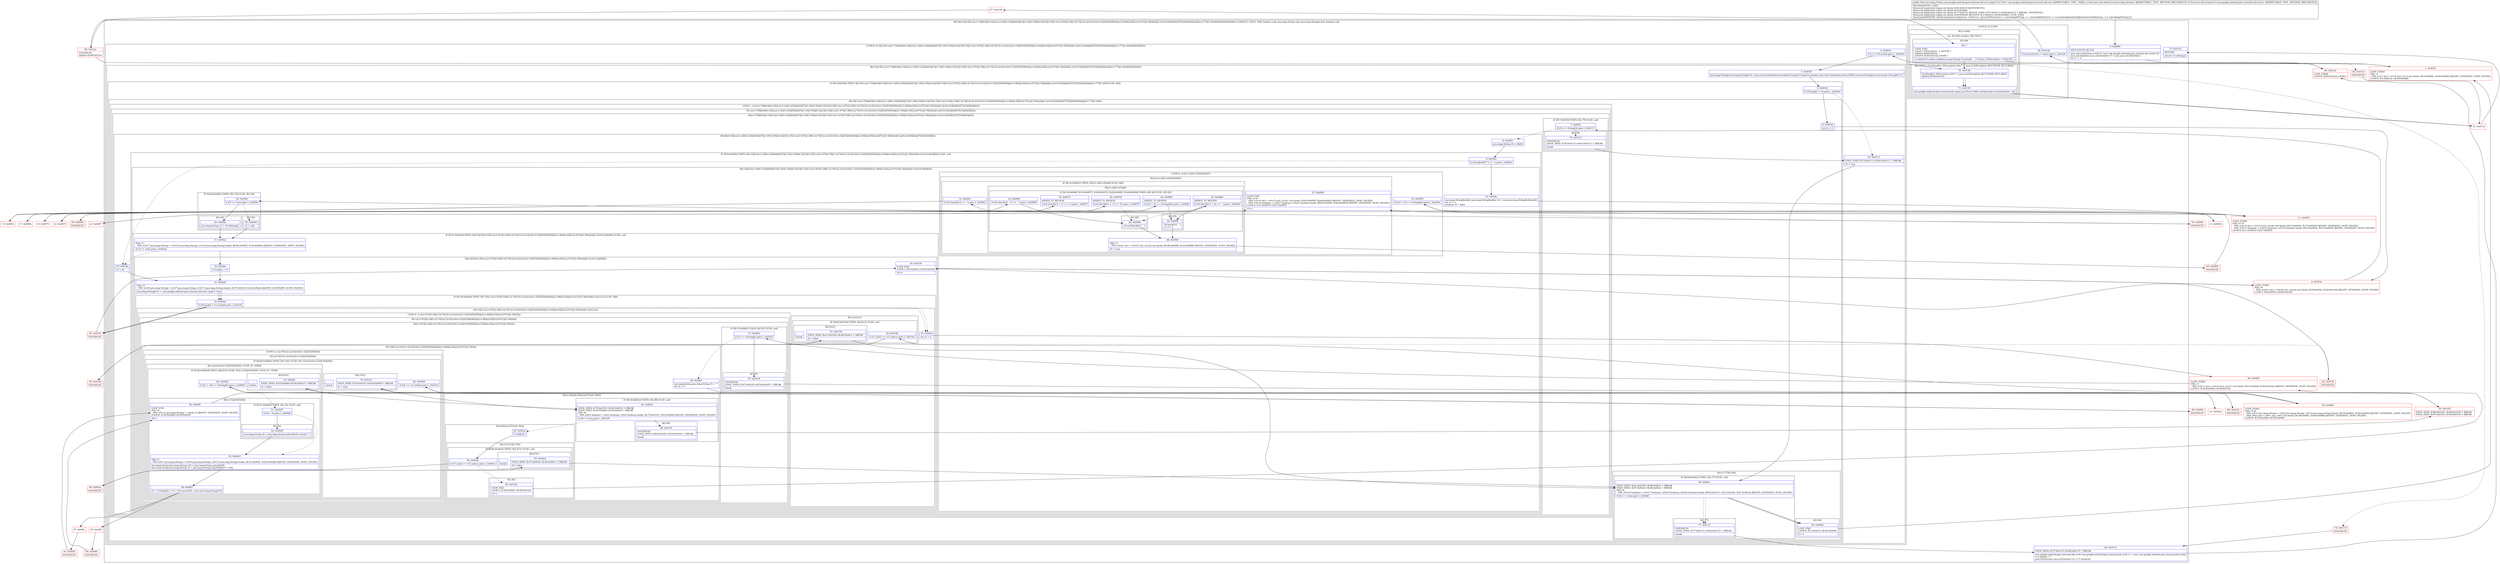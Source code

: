 digraph "CFG forcom.google.android.gms.internal.ads.zzvi.zza(Ljava\/util\/ArrayList;Ljava\/util\/ArrayList;)Ljava\/lang\/String;" {
subgraph cluster_Region_792142111 {
label = "R(5:0|(4:3|(3:5|(1:(2:(1:79)|(6:8|(4:10|(2:(2:(1:28)(1:25)|26)(0)|27)|(1:30)(1:50)|(4:32|33|(3:35|(1:(2:(1:87)|(3:38|(1:(2:74|1)(1:(2:43|1)(4:(1:52)|53|54|56)))|(2:(1:86)|(2:45|(2:(2:47|1)|(1:58)))))))|(1:(2:61|1)))(0)|62))|75|33|(0)(0)|62)))|(2:(1:77)|(1:49)))(0)|63|(0)(0))|64|(1:(1:69))|73) | DECL_VAR: boolean null, java.lang.String null, java.lang.String[] null, boolean null\l";
node [shape=record,color=blue];
Node_0 [shape=record,label="{0\:\ 0x0000|MTH_ENTER_BLOCK\l|java.util.Collections.sort(r15, new com.google.android.gms.internal.ads.zzvj(r13))\ljava.util.HashSet java.util.HashSet r7 = new java.util.HashSet()\lint r1 = 0\l}"];
subgraph cluster_LoopRegion_1488384097 {
label = "LOOP:0: (4:3|(3:5|(1:(2:(1:79)|(6:8|(4:10|(2:(2:(1:28)(1:25)|26)(0)|27)|(1:30)(1:50)|(4:32|33|(3:35|(1:(2:(1:87)|(3:38|(1:(2:74|1)(1:(2:43|1)(4:(1:52)|53|54|56)))|(2:(1:86)|(2:45|(2:(2:47|1)|(1:58)))))))|(1:(2:61|1)))(0)|62))|75|33|(0)(0)|62)))|(2:(1:77)|(1:49)))(0)|63|(0)(0))";
node [shape=record,color=blue];
Node_2 [shape=record,label="{2\:\ 0x0016|if (r1 \< r15.size()) goto L_0x0018\l}"];
subgraph cluster_Region_1680919052 {
label = "R(4:3|(3:5|(1:(2:(1:79)|(6:8|(4:10|(2:(2:(1:28)(1:25)|26)(0)|27)|(1:30)(1:50)|(4:32|33|(3:35|(1:(2:(1:87)|(3:38|(1:(2:74|1)(1:(2:43|1)(4:(1:52)|53|54|56)))|(2:(1:86)|(2:45|(2:(2:47|1)|(1:58)))))))|(1:(2:61|1)))(0)|62))|75|33|(0)(0)|62)))|(2:(1:77)|(1:49)))(0)|63|(0)(0))";
node [shape=record,color=blue];
Node_3 [shape=record,label="{3\:\ 0x0018|java.lang.String[] java.lang.String[] r8 = java.text.Normalizer.normalize(r14.get(r15.get(r1).zzne()), java.text.Normalizer.Form.NFKC).toLowerCase(java.util.Locale.US).split(\"n\")\l}"];
subgraph cluster_IfRegion_1376648875 {
label = "IF [B:4:0x003b] THEN: R(3:5|(1:(2:(1:79)|(6:8|(4:10|(2:(2:(1:28)(1:25)|26)(0)|27)|(1:30)(1:50)|(4:32|33|(3:35|(1:(2:(1:87)|(3:38|(1:(2:74|1)(1:(2:43|1)(4:(1:52)|53|54|56)))|(2:(1:86)|(2:45|(2:(2:47|1)|(1:58)))))))|(1:(2:61|1)))(0)|62))|75|33|(0)(0)|62)))|(2:(1:77)|(1:49))) ELSE: R(0)";
node [shape=record,color=blue];
Node_4 [shape=record,label="{4\:\ 0x003b|if (r8.length != 0) goto L_0x003d\l}"];
subgraph cluster_Region_104161796 {
label = "R(3:5|(1:(2:(1:79)|(6:8|(4:10|(2:(2:(1:28)(1:25)|26)(0)|27)|(1:30)(1:50)|(4:32|33|(3:35|(1:(2:(1:87)|(3:38|(1:(2:74|1)(1:(2:43|1)(4:(1:52)|53|54|56)))|(2:(1:86)|(2:45|(2:(2:47|1)|(1:58)))))))|(1:(2:61|1)))(0)|62))|75|33|(0)(0)|62)))|(2:(1:77)|(1:49)))";
node [shape=record,color=blue];
Node_5 [shape=record,label="{5\:\ 0x003d|int r0 = 0\l}"];
subgraph cluster_LoopRegion_1887266315 {
label = "LOOP:1: (1:(2:(1:79)|(6:8|(4:10|(2:(2:(1:28)(1:25)|26)(0)|27)|(1:30)(1:50)|(4:32|33|(3:35|(1:(2:(1:87)|(3:38|(1:(2:74|1)(1:(2:43|1)(4:(1:52)|53|54|56)))|(2:(1:86)|(2:45|(2:(2:47|1)|(1:58)))))))|(1:(2:61|1)))(0)|62))|75|33|(0)(0)|62)))";
node [shape=record,color=blue];
subgraph cluster_Region_1684324562 {
label = "R(1:(2:(1:79)|(6:8|(4:10|(2:(2:(1:28)(1:25)|26)(0)|27)|(1:30)(1:50)|(4:32|33|(3:35|(1:(2:(1:87)|(3:38|(1:(2:74|1)(1:(2:43|1)(4:(1:52)|53|54|56)))|(2:(1:86)|(2:45|(2:(2:47|1)|(1:58)))))))|(1:(2:61|1)))(0)|62))|75|33|(0)(0)|62)))";
node [shape=record,color=blue];
subgraph cluster_Region_1571507700 {
label = "R(2:(1:79)|(6:8|(4:10|(2:(2:(1:28)(1:25)|26)(0)|27)|(1:30)(1:50)|(4:32|33|(3:35|(1:(2:(1:87)|(3:38|(1:(2:74|1)(1:(2:43|1)(4:(1:52)|53|54|56)))|(2:(1:86)|(2:45|(2:(2:47|1)|(1:58)))))))|(1:(2:61|1)))(0)|62))|75|33|(0)(0)|62))";
node [shape=record,color=blue];
subgraph cluster_IfRegion_814689868 {
label = "IF [B:7:0x003f] THEN: R(1:79) ELSE: null";
node [shape=record,color=blue];
Node_7 [shape=record,label="{7\:\ 0x003f|if (r0 \>= r8.length) goto L_0x0113\l}"];
subgraph cluster_Region_694508683 {
label = "R(1:79)";
node [shape=record,color=blue];
Node_79 [shape=record,label="{79\:\ 0x0113|SYNTHETIC\lEDGE_INSN: B:79:0x0113\-\>B:63:0x0113 ?: BREAK  \l|break\l}"];
}
}
subgraph cluster_Region_1991446793 {
label = "R(6:8|(4:10|(2:(2:(1:28)(1:25)|26)(0)|27)|(1:30)(1:50)|(4:32|33|(3:35|(1:(2:(1:87)|(3:38|(1:(2:74|1)(1:(2:43|1)(4:(1:52)|53|54|56)))|(2:(1:86)|(2:45|(2:(2:47|1)|(1:58)))))))|(1:(2:61|1)))(0)|62))|75|33|(0)(0)|62)";
node [shape=record,color=blue];
Node_8 [shape=record,label="{8\:\ 0x0041|java.lang.String r6 = r8[r0]\l}"];
subgraph cluster_IfRegion_1052216509 {
label = "IF [B:9:0x004a] THEN: R(4:10|(2:(2:(1:28)(1:25)|26)(0)|27)|(1:30)(1:50)|(4:32|33|(3:35|(1:(2:(1:87)|(3:38|(1:(2:74|1)(1:(2:43|1)(4:(1:52)|53|54|56)))|(2:(1:86)|(2:45|(2:(2:47|1)|(1:58)))))))|(1:(2:61|1)))(0)|62)) ELSE: null";
node [shape=record,color=blue];
Node_9 [shape=record,label="{9\:\ 0x004a|if (r6.indexOf(\"'\") != \-1) goto L_0x004c\l}"];
subgraph cluster_Region_2142287349 {
label = "R(4:10|(2:(2:(1:28)(1:25)|26)(0)|27)|(1:30)(1:50)|(4:32|33|(3:35|(1:(2:(1:87)|(3:38|(1:(2:74|1)(1:(2:43|1)(4:(1:52)|53|54|56)))|(2:(1:86)|(2:45|(2:(2:47|1)|(1:58)))))))|(1:(2:61|1)))(0)|62))";
node [shape=record,color=blue];
Node_10 [shape=record,label="{10\:\ 0x004c|java.lang.StringBuilder java.lang.StringBuilder r9 = new java.lang.StringBuilder(r6)\lint r3 = 1\lboolean r5 = false\l}"];
subgraph cluster_LoopRegion_536458540 {
label = "LOOP:2: (2:(2:(1:28)(1:25)|26)(0)|27)";
node [shape=record,color=blue];
Node_12 [shape=record,label="{12\:\ 0x0059|if ((r3 + 2) \<= r9.length()) goto L_0x005b\l}"];
subgraph cluster_Region_1428163659 {
label = "R(2:(2:(1:28)(1:25)|26)(0)|27)";
node [shape=record,color=blue];
subgraph cluster_IfRegion_1851020476 {
label = "IF [B:14:0x0061] THEN: R(2:(1:28)(1:25)|26) ELSE: R(0)";
node [shape=record,color=blue];
Node_14 [shape=record,label="{14\:\ 0x0061|if (r9.charAt(r3) == ''') goto L_0x0063\l}"];
subgraph cluster_Region_1602595164 {
label = "R(2:(1:28)(1:25)|26)";
node [shape=record,color=blue];
subgraph cluster_IfRegion_1584044211 {
label = "IF [B:16:0x0069, B:18:0x0073, B:20:0x007d, B:22:0x0085, B:24:0x008d] THEN: R(1:28) ELSE: R(1:25)";
node [shape=record,color=blue];
Node_16 [shape=record,label="{16\:\ 0x0069|if (r9.charAt(r3 \- 1) == ' ') goto L_0x0098\l}"];
Node_18 [shape=record,label="{18\:\ 0x0073|ADDED_TO_REGION\l|if (r9.charAt(r3 + 1) == 's') goto L_0x007f\l}"];
Node_20 [shape=record,label="{20\:\ 0x007d|ADDED_TO_REGION\l|if (r9.charAt(r3 + 1) == 'S') goto L_0x007f\l}"];
Node_22 [shape=record,label="{22\:\ 0x0085|ADDED_TO_REGION\l|if ((r3 + 2) == r9.length()) goto L_0x008f\l}"];
Node_24 [shape=record,label="{24\:\ 0x008d|ADDED_TO_REGION\l|if (r9.charAt(r3 + 2) == ' ') goto L_0x008f\l}"];
subgraph cluster_Region_1268766442 {
label = "R(1:28)";
node [shape=record,color=blue];
Node_28 [shape=record,label="{28\:\ 0x0098|r9.setCharAt(r3, ' ')\l}"];
}
subgraph cluster_Region_421354080 {
label = "R(1:25)";
node [shape=record,color=blue];
Node_25 [shape=record,label="{25\:\ 0x008f|r9.insert(r3, ' ')\lr3 += 2\l}"];
}
}
Node_26 [shape=record,label="{26\:\ 0x0094|PHI: r3 \l  PHI: (r3v21 int) = (r3v15 int), (r3v22 int) binds: [B:28:0x0098, B:25:0x008f] A[DONT_GENERATE, DONT_INLINE]\l|r5 = true\l}"];
}
subgraph cluster_Region_842218130 {
label = "R(0)";
node [shape=record,color=blue];
}
}
Node_27 [shape=record,label="{27\:\ 0x0095|LOOP_END\lPHI: r3 r5 \l  PHI: (r3v19 int) = (r3v15 int), (r3v21 int) binds: [B:85:0x0095, B:84:0x0095] A[DONT_GENERATE, DONT_INLINE]\l  PHI: (r5v18 boolean) = (r5v17 boolean), (r5v21 boolean) binds: [B:85:0x0095, B:84:0x0095] A[DONT_GENERATE, DONT_INLINE]\lLOOP:2: B:11:0x0053\-\>B:27:0x0095\l|r3++\l}"];
}
}
subgraph cluster_IfRegion_1779961024 {
label = "IF [B:29:0x009c] THEN: R(1:30) ELSE: R(1:50)";
node [shape=record,color=blue];
Node_29 [shape=record,label="{29\:\ 0x009c|if (r5 == true) goto L_0x009e\l}"];
subgraph cluster_Region_976499456 {
label = "R(1:30)";
node [shape=record,color=blue];
Node_30 [shape=record,label="{30\:\ 0x009e|java.lang.String r3 = r9.toString()\l}"];
}
subgraph cluster_Region_1379454277 {
label = "R(1:50)";
node [shape=record,color=blue];
Node_50 [shape=record,label="{50\:\ 0x00d5|r3 = null\l}"];
}
}
subgraph cluster_IfRegion_1888689750 {
label = "IF [B:31:0x00a2] THEN: R(4:32|33|(3:35|(1:(2:(1:87)|(3:38|(1:(2:74|1)(1:(2:43|1)(4:(1:52)|53|54|56)))|(2:(1:86)|(2:45|(2:(2:47|1)|(1:58)))))))|(1:(2:61|1)))(0)|62) ELSE: null";
node [shape=record,color=blue];
Node_31 [shape=record,label="{31\:\ 0x00a2|PHI: r3 \l  PHI: (r3v17 java.lang.String) = (r3v16 java.lang.String), (r3v18 java.lang.String) binds: [B:50:0x00d5, B:30:0x009e] A[DONT_GENERATE, DONT_INLINE]\l|if (r3 != null) goto L_0x00a4\l}"];
subgraph cluster_Region_1751122066 {
label = "R(4:32|33|(3:35|(1:(2:(1:87)|(3:38|(1:(2:74|1)(1:(2:43|1)(4:(1:52)|53|54|56)))|(2:(1:86)|(2:45|(2:(2:47|1)|(1:58)))))))|(1:(2:61|1)))(0)|62)";
node [shape=record,color=blue];
Node_32 [shape=record,label="{32\:\ 0x00a4|r13.zzbwi = r3\l}"];
Node_33 [shape=record,label="{33\:\ 0x00a6|PHI: r3 \l  PHI: (r3v8 java.lang.String) = (r3v7 java.lang.String), (r3v17 java.lang.String) binds: [B:75:0x0146, B:32:0x00a4] A[DONT_GENERATE, DONT_INLINE]\l|java.lang.String[] r9 = com.google.android.gms.internal.ads.zzvc.zzg(r3, true)\l}"];
subgraph cluster_IfRegion_954499743 {
label = "IF [B:34:0x00ad] THEN: R(3:35|(1:(2:(1:87)|(3:38|(1:(2:74|1)(1:(2:43|1)(4:(1:52)|53|54|56)))|(2:(1:86)|(2:45|(2:(2:47|1)|(1:58)))))))|(1:(2:61|1))) ELSE: R(0)";
node [shape=record,color=blue];
Node_34 [shape=record,label="{34\:\ 0x00ad|if (r9.length \< r13.zzbwl) goto L_0x010f\l}"];
subgraph cluster_Region_526930348 {
label = "R(3:35|(1:(2:(1:87)|(3:38|(1:(2:74|1)(1:(2:43|1)(4:(1:52)|53|54|56)))|(2:(1:86)|(2:45|(2:(2:47|1)|(1:58)))))))|(1:(2:61|1)))";
node [shape=record,color=blue];
Node_35 [shape=record,label="{35\:\ 0x00af|int r3 = 0\l}"];
subgraph cluster_LoopRegion_2010134877 {
label = "LOOP:3: (1:(2:(1:87)|(3:38|(1:(2:74|1)(1:(2:43|1)(4:(1:52)|53|54|56)))|(2:(1:86)|(2:45|(2:(2:47|1)|(1:58)))))))";
node [shape=record,color=blue];
subgraph cluster_Region_1959961128 {
label = "R(1:(2:(1:87)|(3:38|(1:(2:74|1)(1:(2:43|1)(4:(1:52)|53|54|56)))|(2:(1:86)|(2:45|(2:(2:47|1)|(1:58)))))))";
node [shape=record,color=blue];
subgraph cluster_Region_1595859338 {
label = "R(2:(1:87)|(3:38|(1:(2:74|1)(1:(2:43|1)(4:(1:52)|53|54|56)))|(2:(1:86)|(2:45|(2:(2:47|1)|(1:58))))))";
node [shape=record,color=blue];
subgraph cluster_IfRegion_1115785067 {
label = "IF [B:37:0x00b1] THEN: R(1:87) ELSE: null";
node [shape=record,color=blue];
Node_37 [shape=record,label="{37\:\ 0x00b1|if (r3 \>= r9.length) goto L_0x0105\l}"];
subgraph cluster_Region_932652433 {
label = "R(1:87)";
node [shape=record,color=blue];
Node_87 [shape=record,label="{87\:\ 0x0105|SYNTHETIC\lEDGE_INSN: B:87:0x0105\-\>B:59:0x0105 ?: BREAK  \l|break\l}"];
}
}
subgraph cluster_Region_945228263 {
label = "R(3:38|(1:(2:74|1)(1:(2:43|1)(4:(1:52)|53|54|56)))|(2:(1:86)|(2:45|(2:(2:47|1)|(1:58)))))";
node [shape=record,color=blue];
Node_38 [shape=record,label="{38\:\ 0x00b3|java.lang.String java.lang.String r5 = \"\"\lint r6 = 0\l}"];
subgraph cluster_LoopRegion_1107032303 {
label = "LOOP:4: (1:(2:74|1)(1:(2:43|1)(4:(1:52)|53|54|56)))";
node [shape=record,color=blue];
subgraph cluster_Region_551141658 {
label = "R(1:(2:74|1)(1:(2:43|1)(4:(1:52)|53|54|56)))";
node [shape=record,color=blue];
subgraph cluster_IfRegion_1429389356 {
label = "IF [B:40:0x00b8] THEN: R(2:74|1) ELSE: R(1:(2:43|1)(4:(1:52)|53|54|56))";
node [shape=record,color=blue];
Node_40 [shape=record,label="{40\:\ 0x00b8|if (r6 \>= r13.zzbwl) goto L_0x0143\l}"];
subgraph cluster_Region_83271434 {
label = "R(2:74|1)";
node [shape=record,color=blue];
Node_74 [shape=record,label="{74\:\ 0x0143|EDGE_INSN: B:74:0x0143\-\>B:44:0x00c0 ?: BREAK  \l|r6 = true\l}"];
Node_InsnContainer_140731962 [shape=record,label="{|break\l}"];
}
subgraph cluster_Region_114712842 {
label = "R(1:(2:43|1)(4:(1:52)|53|54|56)) | ELSE_IF_CHAIN\l";
node [shape=record,color=blue];
subgraph cluster_IfRegion_1447508123 {
label = "IF [B:42:0x00bd] THEN: R(2:43|1) ELSE: R(4:(1:52)|53|54|56) | ELSE_IF_CHAIN\l";
node [shape=record,color=blue];
Node_42 [shape=record,label="{42\:\ 0x00bd|if ((r3 + r6) \>= r9.length) goto L_0x00bf\l}"];
subgraph cluster_Region_1552493873 {
label = "R(2:43|1)";
node [shape=record,color=blue];
Node_43 [shape=record,label="{43\:\ 0x00bf|EDGE_INSN: B:43:0x00bf\-\>B:44:0x00c0 ?: BREAK  \l|r6 = false\l}"];
Node_InsnContainer_418696639 [shape=record,label="{|break\l}"];
}
subgraph cluster_Region_1299234144 {
label = "R(4:(1:52)|53|54|56)";
node [shape=record,color=blue];
subgraph cluster_IfRegion_74364497 {
label = "IF [B:51:0x00d7] THEN: R(1:52) ELSE: null";
node [shape=record,color=blue];
Node_51 [shape=record,label="{51\:\ 0x00d7|if (r6 \> 0) goto L_0x00d9\l}"];
subgraph cluster_Region_143263136 {
label = "R(1:52)";
node [shape=record,color=blue];
Node_52 [shape=record,label="{52\:\ 0x00d9|java.lang.String r5 = java.lang.String.valueOf(r5).concat(\" \")\l}"];
}
}
Node_53 [shape=record,label="{53\:\ 0x00e3|PHI: r5 \l  PHI: (r5v7 java.lang.String) = (r5v5 java.lang.String), (r5v15 java.lang.String) binds: [B:51:0x00d7, B:52:0x00d9] A[DONT_GENERATE, DONT_INLINE]\l|java.lang.String java.lang.String r10 = java.lang.String.valueOf(r5)\ljava.lang.String java.lang.String r5 = java.lang.String.valueOf(r9[r3 + r6])\l}"];
Node_54 [shape=record,label="{54\:\ 0x00f3|r5 = r5.length() != 0 ? r10.concat(r5) : new java.lang.String(r10)\l}"];
Node_56 [shape=record,label="{56\:\ 0x00f9|LOOP_END\lPHI: r5 \l  PHI: (r5v12 java.lang.String) =  binds: [] A[DONT_GENERATE, DONT_INLINE]\lLOOP:4: B:39:0x00b6\-\>B:56:0x00f9\l|r6++\l}"];
}
}
}
}
}
}
subgraph cluster_Region_1993023146 {
label = "R(2:(1:86)|(2:45|(2:(2:47|1)|(1:58))))";
node [shape=record,color=blue];
subgraph cluster_IfRegion_1695216895 {
label = "IF [B:44:0x00c0] THEN: R(1:86) ELSE: null";
node [shape=record,color=blue];
Node_44 [shape=record,label="{44\:\ 0x00c0|EDGE_INSN: B:74:0x0143\-\>B:44:0x00c0 ?: BREAK  \lEDGE_INSN: B:43:0x00bf\-\>B:44:0x00c0 ?: BREAK  \lPHI: r6 \l  PHI: (r6v4 boolean) = (r6v3 boolean), (r6v6 boolean) binds: [B:74:0x0143, B:43:0x00bf] A[DONT_GENERATE, DONT_INLINE]\l|if (r6 != true) goto L_0x0105\l}"];
subgraph cluster_Region_1356924773 {
label = "R(1:86)";
node [shape=record,color=blue];
Node_86 [shape=record,label="{86\:\ 0x0105|SYNTHETIC\lEDGE_INSN: B:86:0x0105\-\>B:59:0x0105 ?: BREAK  \l|break\l}"];
}
}
subgraph cluster_Region_1973635253 {
label = "R(2:45|(2:(2:47|1)|(1:58)))";
node [shape=record,color=blue];
Node_45 [shape=record,label="{45\:\ 0x00c2|r7.add(r5)\l}"];
subgraph cluster_Region_1850126835 {
label = "R(2:(2:47|1)|(1:58))";
node [shape=record,color=blue];
subgraph cluster_IfRegion_887167840 {
label = "IF [B:46:0x00cb] THEN: R(2:47|1) ELSE: null";
node [shape=record,color=blue];
Node_46 [shape=record,label="{46\:\ 0x00cb|if (r7.size() \>= r13.zzbvy) goto L_0x00cd\l}"];
subgraph cluster_Region_1333909750 {
label = "R(2:47|1)";
node [shape=record,color=blue];
Node_47 [shape=record,label="{47\:\ 0x00cd|EDGE_INSN: B:47:0x00cd\-\>B:48:0x00ce ?: BREAK  \l|r0 = false\l}"];
Node_InsnContainer_1079434463 [shape=record,label="{|break\l}"];
}
}
subgraph cluster_Region_1879322938 {
label = "R(1:58)";
node [shape=record,color=blue];
Node_58 [shape=record,label="{58\:\ 0x0102|LOOP_END\lLOOP:3: B:36:0x00b0\-\>B:58:0x0102\l|r3++\l}"];
}
}
}
}
}
}
}
}
subgraph cluster_Region_1917412646 {
label = "R(1:(2:61|1))";
node [shape=record,color=blue];
subgraph cluster_IfRegion_563479079 {
label = "IF [B:60:0x010b] THEN: R(2:61|1) ELSE: null";
node [shape=record,color=blue];
Node_60 [shape=record,label="{60\:\ 0x010b|if (r7.size() \>= r13.zzbvy) goto L_0x010d\l}"];
subgraph cluster_Region_1925486755 {
label = "R(2:61|1)";
node [shape=record,color=blue];
Node_61 [shape=record,label="{61\:\ 0x010d|EDGE_INSN: B:61:0x010d\-\>B:48:0x00ce ?: BREAK  \l|r0 = false\l}"];
Node_InsnContainer_709598757 [shape=record,label="{|break\l}"];
}
}
}
}
subgraph cluster_Region_1901685686 {
label = "R(0)";
node [shape=record,color=blue];
}
}
Node_62 [shape=record,label="{62\:\ 0x010f|LOOP_END\lLOOP:1: B:6:0x003e\-\>B:62:0x010f\l|r0++\l}"];
}
}
}
}
Node_75 [shape=record,label="{75\:\ 0x0146|r3 = r6\l}"];
Node_33 [shape=record,label="{33\:\ 0x00a6|PHI: r3 \l  PHI: (r3v8 java.lang.String) = (r3v7 java.lang.String), (r3v17 java.lang.String) binds: [B:75:0x0146, B:32:0x00a4] A[DONT_GENERATE, DONT_INLINE]\l|java.lang.String[] r9 = com.google.android.gms.internal.ads.zzvc.zzg(r3, true)\l}"];
subgraph cluster_IfRegion_1369194027 {
label = "IF [B:34:0x00ad] THEN: R(0) ELSE: R(0)";
node [shape=record,color=blue];
Node_34 [shape=record,label="{34\:\ 0x00ad|if (r9.length \< r13.zzbwl) goto L_0x010f\l}"];
subgraph cluster_Region_127922534 {
label = "R(0)";
node [shape=record,color=blue];
}
subgraph cluster_Region_1053213926 {
label = "R(0)";
node [shape=record,color=blue];
}
}
Node_62 [shape=record,label="{62\:\ 0x010f|LOOP_END\lLOOP:1: B:6:0x003e\-\>B:62:0x010f\l|r0++\l}"];
}
}
}
}
subgraph cluster_Region_1217056685 {
label = "R(2:(1:77)|(1:49))";
node [shape=record,color=blue];
subgraph cluster_IfRegion_1916013009 {
label = "IF [B:48:0x00ce] THEN: R(1:77) ELSE: null";
node [shape=record,color=blue];
Node_48 [shape=record,label="{48\:\ 0x00ce|EDGE_INSN: B:61:0x010d\-\>B:48:0x00ce ?: BREAK  \lEDGE_INSN: B:47:0x00cd\-\>B:48:0x00ce ?: BREAK  \lPHI: r0 \l  PHI: (r0v18 boolean) = (r0v17 boolean), (r0v23 boolean), (r0v24 boolean) binds: [B:63:0x0113, B:61:0x010d, B:47:0x00cd] A[DONT_GENERATE, DONT_INLINE]\l|if (r0 == true) goto L_0x00d0\l}"];
subgraph cluster_Region_181981744 {
label = "R(1:77)";
node [shape=record,color=blue];
Node_77 [shape=record,label="{77\:\ 0x0115|SYNTHETIC\lEDGE_INSN: B:77:0x0115\-\>B:64:0x0115 ?: BREAK  \l|break\l}"];
}
}
subgraph cluster_Region_926933203 {
label = "R(1:49)";
node [shape=record,color=blue];
Node_49 [shape=record,label="{49\:\ 0x00d0|LOOP_END\lLOOP:0: B:1:0x0012\-\>B:49:0x00d0\l|r1++\l}"];
}
}
}
subgraph cluster_Region_36820601 {
label = "R(0)";
node [shape=record,color=blue];
}
}
Node_63 [shape=record,label="{63\:\ 0x0113|EDGE_INSN: B:79:0x0113\-\>B:63:0x0113 ?: BREAK  \l|r0 = true\l}"];
subgraph cluster_IfRegion_475567669 {
label = "IF [B:48:0x00ce] THEN: R(0) ELSE: R(0)";
node [shape=record,color=blue];
Node_48 [shape=record,label="{48\:\ 0x00ce|EDGE_INSN: B:61:0x010d\-\>B:48:0x00ce ?: BREAK  \lEDGE_INSN: B:47:0x00cd\-\>B:48:0x00ce ?: BREAK  \lPHI: r0 \l  PHI: (r0v18 boolean) = (r0v17 boolean), (r0v23 boolean), (r0v24 boolean) binds: [B:63:0x0113, B:61:0x010d, B:47:0x00cd] A[DONT_GENERATE, DONT_INLINE]\l|if (r0 == true) goto L_0x00d0\l}"];
subgraph cluster_Region_1324379886 {
label = "R(0)";
node [shape=record,color=blue];
}
subgraph cluster_Region_49638482 {
label = "R(0)";
node [shape=record,color=blue];
}
}
}
}
Node_64 [shape=record,label="{64\:\ 0x0115|EDGE_INSN: B:77:0x0115\-\>B:64:0x0115 ?: BREAK  \l|com.google.android.gms.internal.ads.zzvb com.google.android.gms.internal.ads.zzvb r1 = new com.google.android.gms.internal.ads.zzvb()\lr13.zzbwh = \"\"\ljava.util.Iterator java.util.Iterator r2 = r7.iterator()\l}"];
subgraph cluster_LoopRegion_1029121176 {
label = "LOOP:5: (1:(1:69))";
node [shape=record,color=blue];
Node_66 [shape=record,label="{66\:\ 0x0126|if (r2.hasNext() != false) goto L_0x0128\l}"];
subgraph cluster_Region_242999403 {
label = "R(1:(1:69))";
node [shape=record,color=blue];
subgraph cluster_TryCatchRegion_1447700143 {
label = "Try: R(1:69) catches: R(2:70|71)";
node [shape=record,color=blue];
subgraph cluster_Region_1965456279 {
label = "R(1:69)";
node [shape=record,color=blue];
Node_69 [shape=record,label="{69\:\ ?|LOOP_END\lCatch:\{ IOException \-\> 0x0138 \}\lSplitter:B:68:0x012e\lLOOP:5: B:65:0x0122\-\>B:69:?\l|r1.write(r13.zzbwa.zzbl((java.lang.String) r2.next()))     \/\/ Catch:\{ IOException \-\> 0x0138 \}\l}"];
}
subgraph cluster_Region_461419926 {
label = "R(2:70|71) | ExcHandler: IOException (r0v7 'e' java.io.IOException A[CUSTOM_DECLARE])\l";
node [shape=record,color=blue];
Node_70 [shape=record,label="{70\:\ 0x0138|ExcHandler: IOException (r0v7 'e' java.io.IOException A[CUSTOM_DECLARE])\lSplitter:B:68:0x012e\l}"];
Node_71 [shape=record,label="{71\:\ 0x0139|com.google.android.gms.internal.ads.zzaxa.zzc(\"Error while writing hash to byteStream\", r0)\l}"];
}
}
}
}
Node_73 [shape=record,label="{73\:\ 0x0142|RETURN\l|return r1.toString()\l}"];
}
subgraph cluster_Region_461419926 {
label = "R(2:70|71) | ExcHandler: IOException (r0v7 'e' java.io.IOException A[CUSTOM_DECLARE])\l";
node [shape=record,color=blue];
Node_70 [shape=record,label="{70\:\ 0x0138|ExcHandler: IOException (r0v7 'e' java.io.IOException A[CUSTOM_DECLARE])\lSplitter:B:68:0x012e\l}"];
Node_71 [shape=record,label="{71\:\ 0x0139|com.google.android.gms.internal.ads.zzaxa.zzc(\"Error while writing hash to byteStream\", r0)\l}"];
}
Node_1 [shape=record,color=red,label="{1\:\ 0x0012|LOOP_START\lPHI: r1 \l  PHI: (r1v1 int) = (r1v0 int), (r1v3 int) binds: [B:0:0x0000, B:49:0x00d0] A[DONT_GENERATE, DONT_INLINE]\lLOOP:0: B:1:0x0012\-\>B:49:0x00d0\l}"];
Node_6 [shape=record,color=red,label="{6\:\ 0x003e|LOOP_START\lPHI: r0 \l  PHI: (r0v21 int) = (r0v20 int), (r0v22 int) binds: [B:5:0x003d, B:62:0x010f] A[DONT_GENERATE, DONT_INLINE]\lLOOP:1: B:6:0x003e\-\>B:62:0x010f\l}"];
Node_11 [shape=record,color=red,label="{11\:\ 0x0053|LOOP_START\lPHI: r3 r5 \l  PHI: (r3v15 int) = (r3v14 int), (r3v20 int) binds: [B:10:0x004c, B:27:0x0095] A[DONT_GENERATE, DONT_INLINE]\l  PHI: (r5v17 boolean) = (r5v16 boolean), (r5v18 boolean) binds: [B:10:0x004c, B:27:0x0095] A[DONT_GENERATE, DONT_INLINE]\lLOOP:2: B:11:0x0053\-\>B:27:0x0095\l}"];
Node_13 [shape=record,color=red,label="{13\:\ 0x005b}"];
Node_15 [shape=record,color=red,label="{15\:\ 0x0063}"];
Node_17 [shape=record,color=red,label="{17\:\ 0x006b}"];
Node_19 [shape=record,color=red,label="{19\:\ 0x0075}"];
Node_21 [shape=record,color=red,label="{21\:\ 0x007f}"];
Node_23 [shape=record,color=red,label="{23\:\ 0x0087}"];
Node_36 [shape=record,color=red,label="{36\:\ 0x00b0|LOOP_START\lPHI: r3 \l  PHI: (r3v11 int) = (r3v10 int), (r3v13 int) binds: [B:35:0x00af, B:58:0x0102] A[DONT_GENERATE, DONT_INLINE]\lLOOP:3: B:36:0x00b0\-\>B:58:0x0102\l}"];
Node_39 [shape=record,color=red,label="{39\:\ 0x00b6|LOOP_START\lPHI: r5 r6 \l  PHI: (r5v5 java.lang.String) = (r5v4 java.lang.String), (r5v12 java.lang.String) binds: [B:38:0x00b3, B:56:0x00f9] A[DONT_GENERATE, DONT_INLINE]\l  PHI: (r6v2 int) = (r6v1 int), (r6v7 int) binds: [B:38:0x00b3, B:56:0x00f9] A[DONT_GENERATE, DONT_INLINE]\lLOOP:4: B:39:0x00b6\-\>B:56:0x00f9\l}"];
Node_41 [shape=record,color=red,label="{41\:\ 0x00ba}"];
Node_55 [shape=record,color=red,label="{55\:\ 0x00f5}"];
Node_57 [shape=record,color=red,label="{57\:\ 0x00fc}"];
Node_59 [shape=record,color=red,label="{59\:\ 0x0105|EDGE_INSN: B:86:0x0105\-\>B:59:0x0105 ?: BREAK  \lEDGE_INSN: B:87:0x0105\-\>B:59:0x0105 ?: BREAK  \l}"];
Node_65 [shape=record,color=red,label="{65\:\ 0x0122|LOOP_START\lLOOP:5: B:65:0x0122\-\>B:69:?\l}"];
Node_67 [shape=record,color=red,label="{67\:\ 0x0128}"];
Node_68 [shape=record,color=red,label="{68\:\ 0x012e|SYNTHETIC\lSplitter:B:68:0x012e\l}"];
Node_72 [shape=record,color=red,label="{72\:\ 0x013e}"];
Node_76 [shape=record,color=red,label="{76\:\ 0x0115|SYNTHETIC\l}"];
Node_78 [shape=record,color=red,label="{78\:\ 0x010d|SYNTHETIC\l}"];
Node_80 [shape=record,color=red,label="{80\:\ 0x00cd|SYNTHETIC\l}"];
Node_81 [shape=record,color=red,label="{81\:\ 0x010f|SYNTHETIC\l}"];
Node_82 [shape=record,color=red,label="{82\:\ 0x010f|SYNTHETIC\l}"];
Node_83 [shape=record,color=red,label="{83\:\ 0x009c|SYNTHETIC\l}"];
Node_84 [shape=record,color=red,label="{84\:\ 0x0095|SYNTHETIC\l}"];
Node_85 [shape=record,color=red,label="{85\:\ 0x0095|SYNTHETIC\l}"];
Node_88 [shape=record,color=red,label="{88\:\ 0x0143|SYNTHETIC\l}"];
Node_89 [shape=record,color=red,label="{89\:\ 0x00bf|SYNTHETIC\l}"];
Node_90 [shape=record,color=red,label="{90\:\ 0x00f9|SYNTHETIC\l}"];
Node_91 [shape=record,color=red,label="{91\:\ 0x00f9|SYNTHETIC\l}"];
Node_92 [shape=record,color=red,label="{92\:\ 0x013e|SYNTHETIC\l}"];
MethodNode[shape=record,label="{public final java.lang.String com.google.android.gms.internal.ads.zzvi.zza((r13v0 'this' com.google.android.gms.internal.ads.zzvi A[IMMUTABLE_TYPE, THIS]), (r14v0 java.util.ArrayList\<java.lang.String\> A[IMMUTABLE_TYPE, METHOD_ARGUMENT]), (r15v0 java.util.ArrayList\<com.google.android.gms.internal.ads.zzux\> A[IMMUTABLE_TYPE, METHOD_ARGUMENT]))  | INCONSISTENT_CODE\lRemoved duplicated region for block: B:81:0x010f A[SYNTHETIC]\lRemoved duplicated region for block: B:35:0x00af \lRemoved duplicated region for block: B:77:0x0115 A[EDGE_INSN: B:77:0x0115\-\>B:64:0x0115 ?: BREAK  , SYNTHETIC]\lRemoved duplicated region for block: B:49:0x00d0 A[LOOP:0: B:1:0x0012\-\>B:49:0x00d0, LOOP_END]\lAnnotation[SYSTEM, dalvik.annotation.Signature, \{value=[(, Ljava\/util\/ArrayList, \<, Ljava\/lang\/String;, \>;, Ljava\/util\/ArrayList, \<, Lcom\/google\/android\/gms\/internal\/ads\/zzux;, \>;), Ljava\/lang\/String;]\}]\l}"];
MethodNode -> Node_0;
Node_0 -> Node_1;
Node_2 -> Node_3;
Node_2 -> Node_76[style=dashed];
Node_3 -> Node_4;
Node_4 -> Node_5;
Node_4 -> Node_63[style=dashed];
Node_5 -> Node_6;
Node_7 -> Node_8[style=dashed];
Node_7 -> Node_79;
Node_79 -> Node_63;
Node_8 -> Node_9;
Node_9 -> Node_10;
Node_9 -> Node_75[style=dashed];
Node_10 -> Node_11;
Node_12 -> Node_13;
Node_12 -> Node_83[style=dashed];
Node_14 -> Node_15;
Node_14 -> Node_85[style=dashed];
Node_16 -> Node_17[style=dashed];
Node_16 -> Node_28;
Node_18 -> Node_19[style=dashed];
Node_18 -> Node_21;
Node_20 -> Node_21;
Node_20 -> Node_28[style=dashed];
Node_22 -> Node_23[style=dashed];
Node_22 -> Node_25;
Node_24 -> Node_25;
Node_24 -> Node_28[style=dashed];
Node_28 -> Node_26;
Node_25 -> Node_26;
Node_26 -> Node_84;
Node_27 -> Node_11;
Node_29 -> Node_30;
Node_29 -> Node_50[style=dashed];
Node_30 -> Node_31;
Node_50 -> Node_31;
Node_31 -> Node_32;
Node_31 -> Node_75[style=dashed];
Node_32 -> Node_33;
Node_33 -> Node_34;
Node_34 -> Node_35[style=dashed];
Node_34 -> Node_81;
Node_35 -> Node_36;
Node_37 -> Node_38[style=dashed];
Node_37 -> Node_87;
Node_87 -> Node_59;
Node_38 -> Node_39;
Node_40 -> Node_41[style=dashed];
Node_40 -> Node_88;
Node_74 -> Node_44;
Node_42 -> Node_51[style=dashed];
Node_42 -> Node_89;
Node_43 -> Node_44;
Node_51 -> Node_52;
Node_51 -> Node_53[style=dashed];
Node_52 -> Node_53;
Node_53 -> Node_54;
Node_54 -> Node_55;
Node_54 -> Node_57;
Node_56 -> Node_39;
Node_44 -> Node_45[style=dashed];
Node_44 -> Node_86;
Node_86 -> Node_59;
Node_45 -> Node_46;
Node_46 -> Node_58[style=dashed];
Node_46 -> Node_80;
Node_47 -> Node_48;
Node_58 -> Node_36;
Node_60 -> Node_78;
Node_60 -> Node_82[style=dashed];
Node_61 -> Node_48;
Node_62 -> Node_6;
Node_75 -> Node_33;
Node_33 -> Node_34;
Node_34 -> Node_35[style=dashed];
Node_34 -> Node_81;
Node_62 -> Node_6;
Node_48 -> Node_49;
Node_48 -> Node_77[style=dashed];
Node_77 -> Node_64;
Node_49 -> Node_1;
Node_63 -> Node_48;
Node_48 -> Node_49;
Node_48 -> Node_77[style=dashed];
Node_64 -> Node_65;
Node_66 -> Node_67;
Node_66 -> Node_92[style=dashed];
Node_69 -> Node_70;
Node_69 -> Node_65;
Node_70 -> Node_71;
Node_71 -> Node_72;
Node_70 -> Node_71;
Node_71 -> Node_72;
Node_1 -> Node_2;
Node_6 -> Node_7;
Node_11 -> Node_12;
Node_13 -> Node_14;
Node_15 -> Node_16;
Node_17 -> Node_18;
Node_19 -> Node_20;
Node_21 -> Node_22;
Node_23 -> Node_24;
Node_36 -> Node_37;
Node_39 -> Node_40;
Node_41 -> Node_42;
Node_55 -> Node_90;
Node_57 -> Node_91;
Node_59 -> Node_60;
Node_65 -> Node_66;
Node_67 -> Node_68;
Node_68 -> Node_69;
Node_68 -> Node_70;
Node_72 -> Node_73;
Node_76 -> Node_64;
Node_78 -> Node_61;
Node_80 -> Node_47;
Node_81 -> Node_62;
Node_82 -> Node_62;
Node_83 -> Node_29;
Node_84 -> Node_27;
Node_85 -> Node_27;
Node_88 -> Node_74;
Node_89 -> Node_43;
Node_90 -> Node_56;
Node_91 -> Node_56;
Node_92 -> Node_72;
}

